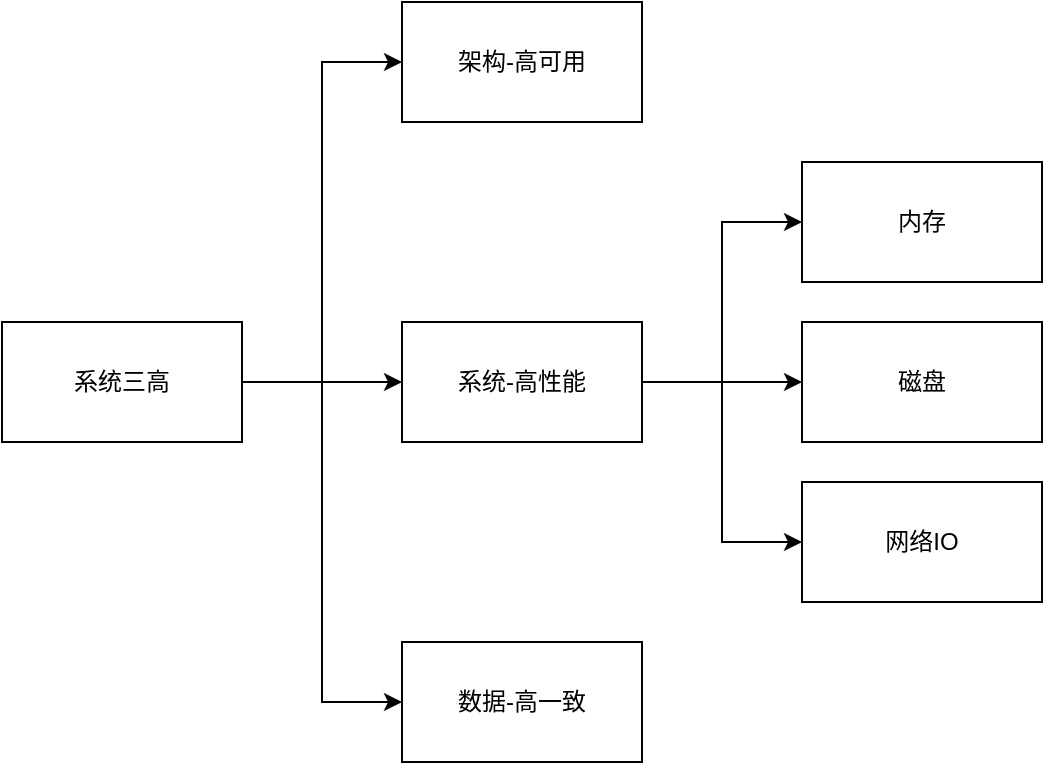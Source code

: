 <mxfile version="20.8.16" type="device"><diagram name="第 1 页" id="dlRTd4QZQBdfnm-s-H1C"><mxGraphModel dx="1003" dy="828" grid="1" gridSize="10" guides="1" tooltips="1" connect="1" arrows="1" fold="1" page="1" pageScale="1" pageWidth="827" pageHeight="1169" math="0" shadow="0"><root><mxCell id="0"/><mxCell id="1" parent="0"/><mxCell id="CapN4r339OKMGyzM18eu-3" value="" style="edgeStyle=orthogonalEdgeStyle;rounded=0;orthogonalLoop=1;jettySize=auto;html=1;entryX=0;entryY=0.5;entryDx=0;entryDy=0;" parent="1" source="CapN4r339OKMGyzM18eu-1" target="CapN4r339OKMGyzM18eu-2" edge="1"><mxGeometry relative="1" as="geometry"/></mxCell><mxCell id="CapN4r339OKMGyzM18eu-6" style="edgeStyle=orthogonalEdgeStyle;rounded=0;orthogonalLoop=1;jettySize=auto;html=1;entryX=0;entryY=0.5;entryDx=0;entryDy=0;" parent="1" source="CapN4r339OKMGyzM18eu-1" target="CapN4r339OKMGyzM18eu-5" edge="1"><mxGeometry relative="1" as="geometry"/></mxCell><mxCell id="CapN4r339OKMGyzM18eu-7" style="edgeStyle=orthogonalEdgeStyle;rounded=0;orthogonalLoop=1;jettySize=auto;html=1;entryX=0;entryY=0.5;entryDx=0;entryDy=0;" parent="1" source="CapN4r339OKMGyzM18eu-1" target="CapN4r339OKMGyzM18eu-4" edge="1"><mxGeometry relative="1" as="geometry"/></mxCell><mxCell id="CapN4r339OKMGyzM18eu-1" value="系统三高" style="rounded=0;whiteSpace=wrap;html=1;" parent="1" vertex="1"><mxGeometry x="40" y="240" width="120" height="60" as="geometry"/></mxCell><mxCell id="CapN4r339OKMGyzM18eu-2" value="架构-高可用" style="rounded=0;whiteSpace=wrap;html=1;" parent="1" vertex="1"><mxGeometry x="240" y="80" width="120" height="60" as="geometry"/></mxCell><mxCell id="CapN4r339OKMGyzM18eu-4" value="数据-高一致" style="rounded=0;whiteSpace=wrap;html=1;" parent="1" vertex="1"><mxGeometry x="240" y="400" width="120" height="60" as="geometry"/></mxCell><mxCell id="CapN4r339OKMGyzM18eu-9" value="" style="edgeStyle=orthogonalEdgeStyle;rounded=0;orthogonalLoop=1;jettySize=auto;html=1;entryX=0;entryY=0.5;entryDx=0;entryDy=0;" parent="1" source="CapN4r339OKMGyzM18eu-5" target="CapN4r339OKMGyzM18eu-8" edge="1"><mxGeometry relative="1" as="geometry"/></mxCell><mxCell id="CapN4r339OKMGyzM18eu-11" style="edgeStyle=orthogonalEdgeStyle;rounded=0;orthogonalLoop=1;jettySize=auto;html=1;entryX=0;entryY=0.5;entryDx=0;entryDy=0;" parent="1" source="CapN4r339OKMGyzM18eu-5" target="CapN4r339OKMGyzM18eu-10" edge="1"><mxGeometry relative="1" as="geometry"/></mxCell><mxCell id="tqptv8D3FPr3q7BrG4Dn-2" style="edgeStyle=orthogonalEdgeStyle;rounded=0;orthogonalLoop=1;jettySize=auto;html=1;entryX=0;entryY=0.5;entryDx=0;entryDy=0;" parent="1" source="CapN4r339OKMGyzM18eu-5" target="tqptv8D3FPr3q7BrG4Dn-1" edge="1"><mxGeometry relative="1" as="geometry"/></mxCell><mxCell id="CapN4r339OKMGyzM18eu-5" value="系统-高性能" style="rounded=0;whiteSpace=wrap;html=1;" parent="1" vertex="1"><mxGeometry x="240" y="240" width="120" height="60" as="geometry"/></mxCell><mxCell id="CapN4r339OKMGyzM18eu-8" value="磁盘" style="rounded=0;whiteSpace=wrap;html=1;" parent="1" vertex="1"><mxGeometry x="440" y="240" width="120" height="60" as="geometry"/></mxCell><mxCell id="CapN4r339OKMGyzM18eu-10" value="网络IO" style="rounded=0;whiteSpace=wrap;html=1;" parent="1" vertex="1"><mxGeometry x="440" y="320" width="120" height="60" as="geometry"/></mxCell><mxCell id="tqptv8D3FPr3q7BrG4Dn-1" value="内存" style="rounded=0;whiteSpace=wrap;html=1;" parent="1" vertex="1"><mxGeometry x="440" y="160" width="120" height="60" as="geometry"/></mxCell></root></mxGraphModel></diagram></mxfile>